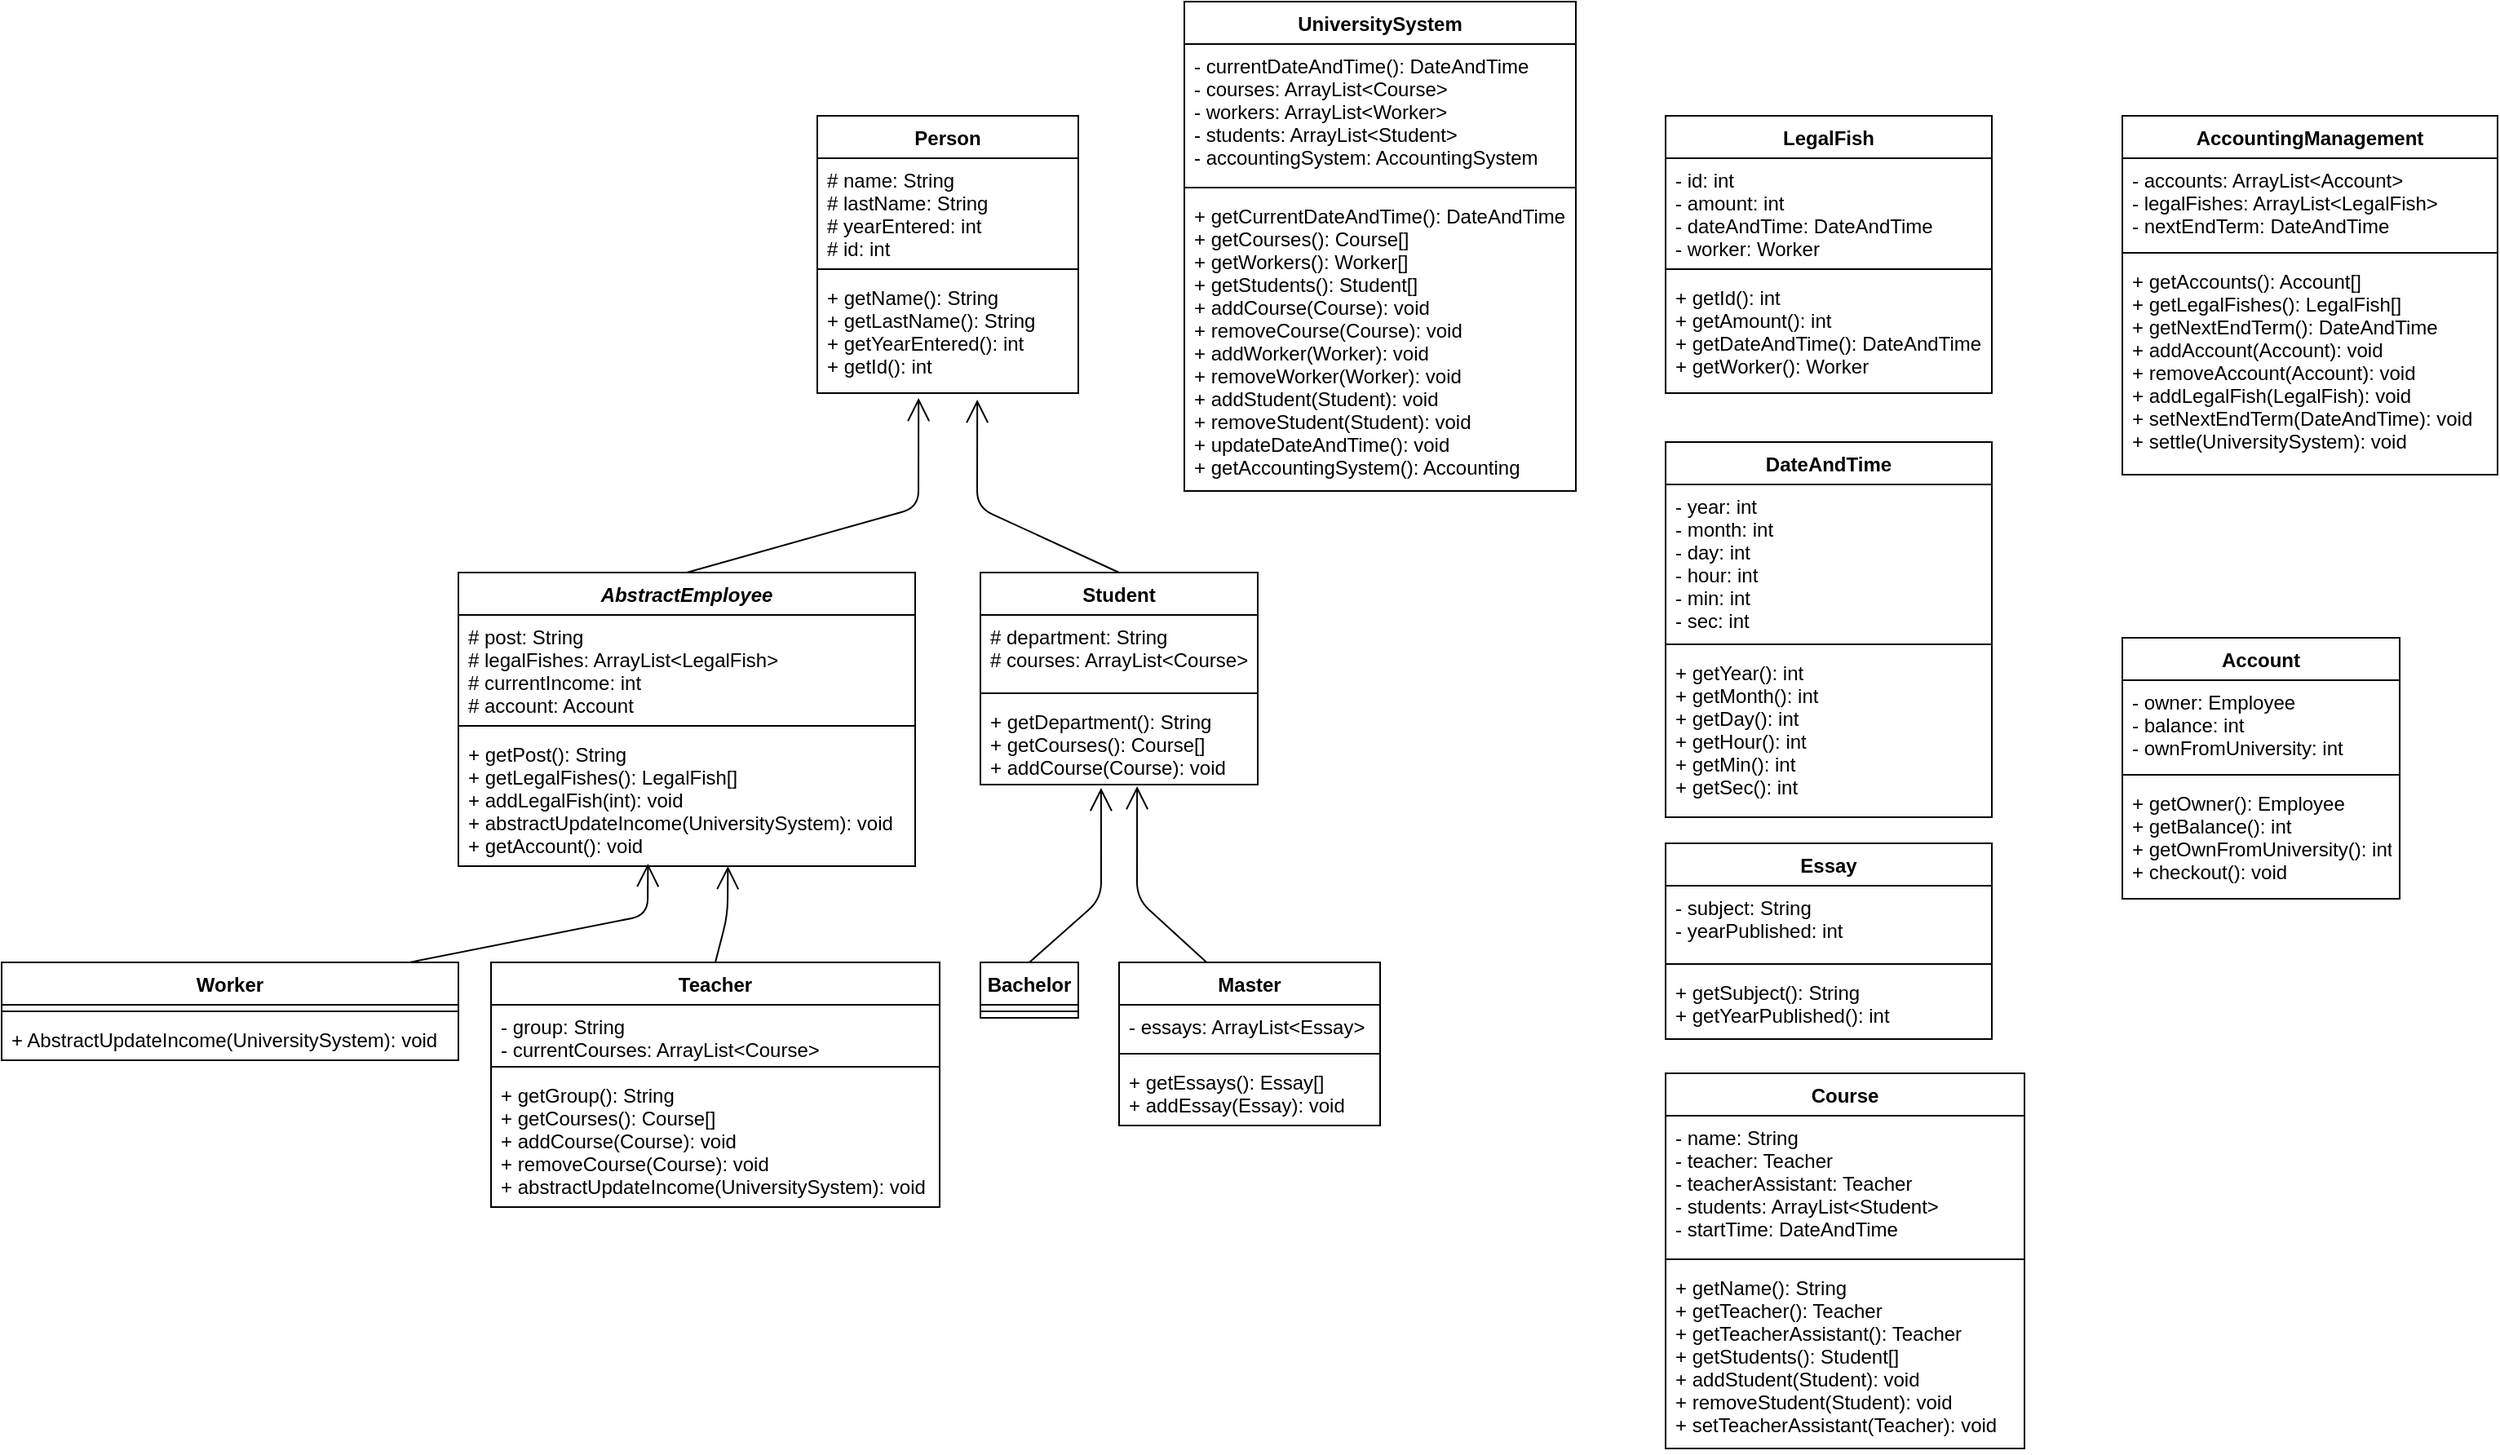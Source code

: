 <mxfile version="10.6.7" type="github"><diagram id="4C10vWa8FUBA7duaqchE" name="Page-1"><mxGraphModel dx="1844" dy="691" grid="1" gridSize="10" guides="1" tooltips="1" connect="1" arrows="1" fold="1" page="1" pageScale="1" pageWidth="850" pageHeight="1100" math="0" shadow="0"><root><mxCell id="0"/><mxCell id="1" parent="0"/><mxCell id="0RVlymjfUfocY0a7N7FE-1" value="Person" style="swimlane;fontStyle=1;align=center;verticalAlign=top;childLayout=stackLayout;horizontal=1;startSize=26;horizontalStack=0;resizeParent=1;resizeParentMax=0;resizeLast=0;collapsible=1;marginBottom=0;" parent="1" vertex="1"><mxGeometry x="240" y="80" width="160" height="170" as="geometry"/></mxCell><mxCell id="0RVlymjfUfocY0a7N7FE-2" value="# name: String&#10;# lastName: String&#10;# yearEntered: int&#10;# id: int&#10;" style="text;strokeColor=none;fillColor=none;align=left;verticalAlign=top;spacingLeft=4;spacingRight=4;overflow=hidden;rotatable=0;points=[[0,0.5],[1,0.5]];portConstraint=eastwest;" parent="0RVlymjfUfocY0a7N7FE-1" vertex="1"><mxGeometry y="26" width="160" height="64" as="geometry"/></mxCell><mxCell id="0RVlymjfUfocY0a7N7FE-3" value="" style="line;strokeWidth=1;fillColor=none;align=left;verticalAlign=middle;spacingTop=-1;spacingLeft=3;spacingRight=3;rotatable=0;labelPosition=right;points=[];portConstraint=eastwest;" parent="0RVlymjfUfocY0a7N7FE-1" vertex="1"><mxGeometry y="90" width="160" height="8" as="geometry"/></mxCell><mxCell id="0RVlymjfUfocY0a7N7FE-4" value="+ getName(): String&#10;+ getLastName(): String&#10;+ getYearEntered(): int&#10;+ getId(): int&#10;" style="text;strokeColor=none;fillColor=none;align=left;verticalAlign=top;spacingLeft=4;spacingRight=4;overflow=hidden;rotatable=0;points=[[0,0.5],[1,0.5]];portConstraint=eastwest;" parent="0RVlymjfUfocY0a7N7FE-1" vertex="1"><mxGeometry y="98" width="160" height="72" as="geometry"/></mxCell><mxCell id="0RVlymjfUfocY0a7N7FE-7" value="AbstractEmployee" style="swimlane;fontStyle=3;align=center;verticalAlign=top;childLayout=stackLayout;horizontal=1;startSize=26;horizontalStack=0;resizeParent=1;resizeParentMax=0;resizeLast=0;collapsible=1;marginBottom=0;" parent="1" vertex="1"><mxGeometry x="20" y="360" width="280" height="180" as="geometry"/></mxCell><mxCell id="0RVlymjfUfocY0a7N7FE-8" value="# post: String&#10;# legalFishes: ArrayList&lt;LegalFish&gt;&#10;# currentIncome: int&#10;# account: Account&#10;" style="text;strokeColor=none;fillColor=none;align=left;verticalAlign=top;spacingLeft=4;spacingRight=4;overflow=hidden;rotatable=0;points=[[0,0.5],[1,0.5]];portConstraint=eastwest;" parent="0RVlymjfUfocY0a7N7FE-7" vertex="1"><mxGeometry y="26" width="280" height="64" as="geometry"/></mxCell><mxCell id="0RVlymjfUfocY0a7N7FE-9" value="" style="line;strokeWidth=1;fillColor=none;align=left;verticalAlign=middle;spacingTop=-1;spacingLeft=3;spacingRight=3;rotatable=0;labelPosition=right;points=[];portConstraint=eastwest;" parent="0RVlymjfUfocY0a7N7FE-7" vertex="1"><mxGeometry y="90" width="280" height="8" as="geometry"/></mxCell><mxCell id="0RVlymjfUfocY0a7N7FE-10" value="+ getPost(): String&#10;+ getLegalFishes(): LegalFish[]&#10;+ addLegalFish(int): void&#10;+ abstractUpdateIncome(UniversitySystem): void&#10;+ getAccount(): void&#10;" style="text;strokeColor=none;fillColor=none;align=left;verticalAlign=top;spacingLeft=4;spacingRight=4;overflow=hidden;rotatable=0;points=[[0,0.5],[1,0.5]];portConstraint=eastwest;fontStyle=0" parent="0RVlymjfUfocY0a7N7FE-7" vertex="1"><mxGeometry y="98" width="280" height="82" as="geometry"/></mxCell><mxCell id="0RVlymjfUfocY0a7N7FE-12" value="Student" style="swimlane;fontStyle=1;align=center;verticalAlign=top;childLayout=stackLayout;horizontal=1;startSize=26;horizontalStack=0;resizeParent=1;resizeParentMax=0;resizeLast=0;collapsible=1;marginBottom=0;" parent="1" vertex="1"><mxGeometry x="340" y="360" width="170" height="130" as="geometry"/></mxCell><mxCell id="0RVlymjfUfocY0a7N7FE-13" value="# department: String&#10;# courses: ArrayList&lt;Course&gt;&#10;" style="text;strokeColor=none;fillColor=none;align=left;verticalAlign=top;spacingLeft=4;spacingRight=4;overflow=hidden;rotatable=0;points=[[0,0.5],[1,0.5]];portConstraint=eastwest;" parent="0RVlymjfUfocY0a7N7FE-12" vertex="1"><mxGeometry y="26" width="170" height="44" as="geometry"/></mxCell><mxCell id="0RVlymjfUfocY0a7N7FE-14" value="" style="line;strokeWidth=1;fillColor=none;align=left;verticalAlign=middle;spacingTop=-1;spacingLeft=3;spacingRight=3;rotatable=0;labelPosition=right;points=[];portConstraint=eastwest;" parent="0RVlymjfUfocY0a7N7FE-12" vertex="1"><mxGeometry y="70" width="170" height="8" as="geometry"/></mxCell><mxCell id="0RVlymjfUfocY0a7N7FE-15" value="+ getDepartment(): String&#10;+ getCourses(): Course[]&#10;+ addCourse(Course): void&#10;" style="text;strokeColor=none;fillColor=none;align=left;verticalAlign=top;spacingLeft=4;spacingRight=4;overflow=hidden;rotatable=0;points=[[0,0.5],[1,0.5]];portConstraint=eastwest;" parent="0RVlymjfUfocY0a7N7FE-12" vertex="1"><mxGeometry y="78" width="170" height="52" as="geometry"/></mxCell><mxCell id="0RVlymjfUfocY0a7N7FE-21" value="" style="endArrow=open;endFill=1;endSize=12;html=1;entryX=0.415;entryY=0.981;entryDx=0;entryDy=0;entryPerimeter=0;exitX=0.5;exitY=0;exitDx=0;exitDy=0;" parent="1" target="0RVlymjfUfocY0a7N7FE-10" edge="1"><mxGeometry width="160" relative="1" as="geometry"><mxPoint x="-10" y="599" as="sourcePoint"/><mxPoint x="240" y="560" as="targetPoint"/><Array as="points"><mxPoint x="136" y="570"/></Array></mxGeometry></mxCell><mxCell id="0RVlymjfUfocY0a7N7FE-23" value="" style="endArrow=open;endFill=1;endSize=12;html=1;entryX=0.388;entryY=1.042;entryDx=0;entryDy=0;entryPerimeter=0;exitX=0.5;exitY=0;exitDx=0;exitDy=0;" parent="1" source="0RVlymjfUfocY0a7N7FE-7" target="0RVlymjfUfocY0a7N7FE-4" edge="1"><mxGeometry width="160" relative="1" as="geometry"><mxPoint x="180" y="310" as="sourcePoint"/><mxPoint x="340" y="310" as="targetPoint"/><Array as="points"><mxPoint x="302" y="320"/></Array></mxGeometry></mxCell><mxCell id="0RVlymjfUfocY0a7N7FE-24" value="" style="endArrow=open;endFill=1;endSize=12;html=1;entryX=0.613;entryY=1.056;entryDx=0;entryDy=0;entryPerimeter=0;exitX=0.5;exitY=0;exitDx=0;exitDy=0;" parent="1" source="0RVlymjfUfocY0a7N7FE-12" target="0RVlymjfUfocY0a7N7FE-4" edge="1"><mxGeometry width="160" relative="1" as="geometry"><mxPoint x="350" y="300" as="sourcePoint"/><mxPoint x="510" y="300" as="targetPoint"/><Array as="points"><mxPoint x="338" y="320"/></Array></mxGeometry></mxCell><mxCell id="0RVlymjfUfocY0a7N7FE-25" value="" style="endArrow=open;endFill=1;endSize=12;html=1;entryX=0.59;entryY=1;entryDx=0;entryDy=0;entryPerimeter=0;exitX=0.5;exitY=0;exitDx=0;exitDy=0;" parent="1" source="0RVlymjfUfocY0a7N7FE-26" target="0RVlymjfUfocY0a7N7FE-10" edge="1"><mxGeometry width="160" relative="1" as="geometry"><mxPoint x="260" y="570" as="sourcePoint"/><mxPoint x="230" y="503" as="targetPoint"/><Array as="points"><mxPoint x="185" y="570"/></Array></mxGeometry></mxCell><mxCell id="0RVlymjfUfocY0a7N7FE-26" value="Teacher" style="swimlane;fontStyle=1;align=center;verticalAlign=top;childLayout=stackLayout;horizontal=1;startSize=26;horizontalStack=0;resizeParent=1;resizeParentMax=0;resizeLast=0;collapsible=1;marginBottom=0;" parent="1" vertex="1"><mxGeometry x="40" y="599" width="275" height="150" as="geometry"/></mxCell><mxCell id="0RVlymjfUfocY0a7N7FE-27" value="- group: String&#10;- currentCourses: ArrayList&lt;Course&gt;&#10;" style="text;strokeColor=none;fillColor=none;align=left;verticalAlign=top;spacingLeft=4;spacingRight=4;overflow=hidden;rotatable=0;points=[[0,0.5],[1,0.5]];portConstraint=eastwest;" parent="0RVlymjfUfocY0a7N7FE-26" vertex="1"><mxGeometry y="26" width="275" height="34" as="geometry"/></mxCell><mxCell id="0RVlymjfUfocY0a7N7FE-28" value="" style="line;strokeWidth=1;fillColor=none;align=left;verticalAlign=middle;spacingTop=-1;spacingLeft=3;spacingRight=3;rotatable=0;labelPosition=right;points=[];portConstraint=eastwest;" parent="0RVlymjfUfocY0a7N7FE-26" vertex="1"><mxGeometry y="60" width="275" height="8" as="geometry"/></mxCell><mxCell id="0RVlymjfUfocY0a7N7FE-29" value="+ getGroup(): String&#10;+ getCourses(): Course[]&#10;+ addCourse(Course): void&#10;+ removeCourse(Course): void&#10;+ abstractUpdateIncome(UniversitySystem): void&#10;&#10;" style="text;strokeColor=none;fillColor=none;align=left;verticalAlign=top;spacingLeft=4;spacingRight=4;overflow=hidden;rotatable=0;points=[[0,0.5],[1,0.5]];portConstraint=eastwest;" parent="0RVlymjfUfocY0a7N7FE-26" vertex="1"><mxGeometry y="68" width="275" height="82" as="geometry"/></mxCell><mxCell id="0RVlymjfUfocY0a7N7FE-35" value="" style="endArrow=open;endFill=1;endSize=12;html=1;entryX=0.435;entryY=1.038;entryDx=0;entryDy=0;entryPerimeter=0;exitX=0.5;exitY=0;exitDx=0;exitDy=0;" parent="1" source="0RVlymjfUfocY0a7N7FE-36" target="0RVlymjfUfocY0a7N7FE-15" edge="1"><mxGeometry width="160" relative="1" as="geometry"><mxPoint x="414" y="599" as="sourcePoint"/><mxPoint x="550" y="560" as="targetPoint"/><Array as="points"><mxPoint x="414" y="560"/></Array></mxGeometry></mxCell><mxCell id="0RVlymjfUfocY0a7N7FE-36" value="Bachelor" style="swimlane;fontStyle=1;align=center;verticalAlign=top;childLayout=stackLayout;horizontal=1;startSize=26;horizontalStack=0;resizeParent=1;resizeParentMax=0;resizeLast=0;collapsible=1;marginBottom=0;" parent="1" vertex="1"><mxGeometry x="340" y="599" width="60" height="34" as="geometry"/></mxCell><mxCell id="0RVlymjfUfocY0a7N7FE-38" value="" style="line;strokeWidth=1;fillColor=none;align=left;verticalAlign=middle;spacingTop=-1;spacingLeft=3;spacingRight=3;rotatable=0;labelPosition=right;points=[];portConstraint=eastwest;" parent="0RVlymjfUfocY0a7N7FE-36" vertex="1"><mxGeometry y="26" width="60" height="8" as="geometry"/></mxCell><mxCell id="0RVlymjfUfocY0a7N7FE-41" value="" style="endArrow=open;endFill=1;endSize=12;html=1;entryX=0.565;entryY=1.019;entryDx=0;entryDy=0;entryPerimeter=0;exitX=0.344;exitY=0.012;exitDx=0;exitDy=0;exitPerimeter=0;" parent="1" source="0RVlymjfUfocY0a7N7FE-42" target="0RVlymjfUfocY0a7N7FE-15" edge="1"><mxGeometry width="160" relative="1" as="geometry"><mxPoint x="480" y="600" as="sourcePoint"/><mxPoint x="440" y="500" as="targetPoint"/><Array as="points"><mxPoint x="436" y="560"/></Array></mxGeometry></mxCell><mxCell id="0RVlymjfUfocY0a7N7FE-42" value="Master" style="swimlane;fontStyle=1;align=center;verticalAlign=top;childLayout=stackLayout;horizontal=1;startSize=26;horizontalStack=0;resizeParent=1;resizeParentMax=0;resizeLast=0;collapsible=1;marginBottom=0;" parent="1" vertex="1"><mxGeometry x="425" y="599" width="160" height="100" as="geometry"/></mxCell><mxCell id="0RVlymjfUfocY0a7N7FE-43" value="- essays: ArrayList&lt;Essay&gt;" style="text;strokeColor=none;fillColor=none;align=left;verticalAlign=top;spacingLeft=4;spacingRight=4;overflow=hidden;rotatable=0;points=[[0,0.5],[1,0.5]];portConstraint=eastwest;" parent="0RVlymjfUfocY0a7N7FE-42" vertex="1"><mxGeometry y="26" width="160" height="26" as="geometry"/></mxCell><mxCell id="0RVlymjfUfocY0a7N7FE-44" value="" style="line;strokeWidth=1;fillColor=none;align=left;verticalAlign=middle;spacingTop=-1;spacingLeft=3;spacingRight=3;rotatable=0;labelPosition=right;points=[];portConstraint=eastwest;" parent="0RVlymjfUfocY0a7N7FE-42" vertex="1"><mxGeometry y="52" width="160" height="8" as="geometry"/></mxCell><mxCell id="0RVlymjfUfocY0a7N7FE-45" value="+ getEssays(): Essay[]&#10;+ addEssay(Essay): void&#10;" style="text;strokeColor=none;fillColor=none;align=left;verticalAlign=top;spacingLeft=4;spacingRight=4;overflow=hidden;rotatable=0;points=[[0,0.5],[1,0.5]];portConstraint=eastwest;" parent="0RVlymjfUfocY0a7N7FE-42" vertex="1"><mxGeometry y="60" width="160" height="40" as="geometry"/></mxCell><mxCell id="0RVlymjfUfocY0a7N7FE-50" value="LegalFish" style="swimlane;fontStyle=1;align=center;verticalAlign=top;childLayout=stackLayout;horizontal=1;startSize=26;horizontalStack=0;resizeParent=1;resizeParentMax=0;resizeLast=0;collapsible=1;marginBottom=0;" parent="1" vertex="1"><mxGeometry x="760" y="80" width="200" height="170" as="geometry"/></mxCell><mxCell id="0RVlymjfUfocY0a7N7FE-51" value="- id: int&#10;- amount: int&#10;- dateAndTime: DateAndTime&#10;- worker: Worker&#10;&#10;" style="text;strokeColor=none;fillColor=none;align=left;verticalAlign=top;spacingLeft=4;spacingRight=4;overflow=hidden;rotatable=0;points=[[0,0.5],[1,0.5]];portConstraint=eastwest;" parent="0RVlymjfUfocY0a7N7FE-50" vertex="1"><mxGeometry y="26" width="200" height="64" as="geometry"/></mxCell><mxCell id="0RVlymjfUfocY0a7N7FE-52" value="" style="line;strokeWidth=1;fillColor=none;align=left;verticalAlign=middle;spacingTop=-1;spacingLeft=3;spacingRight=3;rotatable=0;labelPosition=right;points=[];portConstraint=eastwest;" parent="0RVlymjfUfocY0a7N7FE-50" vertex="1"><mxGeometry y="90" width="200" height="8" as="geometry"/></mxCell><mxCell id="0RVlymjfUfocY0a7N7FE-53" value="+ getId(): int&#10;+ getAmount(): int&#10;+ getDateAndTime(): DateAndTime&#10;+ getWorker(): Worker&#10;" style="text;strokeColor=none;fillColor=none;align=left;verticalAlign=top;spacingLeft=4;spacingRight=4;overflow=hidden;rotatable=0;points=[[0,0.5],[1,0.5]];portConstraint=eastwest;" parent="0RVlymjfUfocY0a7N7FE-50" vertex="1"><mxGeometry y="98" width="200" height="72" as="geometry"/></mxCell><mxCell id="0RVlymjfUfocY0a7N7FE-55" value="DateAndTime" style="swimlane;fontStyle=1;align=center;verticalAlign=top;childLayout=stackLayout;horizontal=1;startSize=26;horizontalStack=0;resizeParent=1;resizeParentMax=0;resizeLast=0;collapsible=1;marginBottom=0;" parent="1" vertex="1"><mxGeometry x="760" y="280" width="200" height="230" as="geometry"/></mxCell><mxCell id="0RVlymjfUfocY0a7N7FE-56" value="- year: int&#10;- month: int&#10;- day: int&#10;- hour: int&#10;- min: int&#10;- sec: int&#10;" style="text;strokeColor=none;fillColor=none;align=left;verticalAlign=top;spacingLeft=4;spacingRight=4;overflow=hidden;rotatable=0;points=[[0,0.5],[1,0.5]];portConstraint=eastwest;" parent="0RVlymjfUfocY0a7N7FE-55" vertex="1"><mxGeometry y="26" width="200" height="94" as="geometry"/></mxCell><mxCell id="0RVlymjfUfocY0a7N7FE-57" value="" style="line;strokeWidth=1;fillColor=none;align=left;verticalAlign=middle;spacingTop=-1;spacingLeft=3;spacingRight=3;rotatable=0;labelPosition=right;points=[];portConstraint=eastwest;" parent="0RVlymjfUfocY0a7N7FE-55" vertex="1"><mxGeometry y="120" width="200" height="8" as="geometry"/></mxCell><mxCell id="0RVlymjfUfocY0a7N7FE-58" value="+ getYear(): int&#10;+ getMonth(): int&#10;+ getDay(): int&#10;+ getHour(): int&#10;+ getMin(): int&#10;+ getSec(): int&#10;" style="text;strokeColor=none;fillColor=none;align=left;verticalAlign=top;spacingLeft=4;spacingRight=4;overflow=hidden;rotatable=0;points=[[0,0.5],[1,0.5]];portConstraint=eastwest;" parent="0RVlymjfUfocY0a7N7FE-55" vertex="1"><mxGeometry y="128" width="200" height="102" as="geometry"/></mxCell><mxCell id="0RVlymjfUfocY0a7N7FE-59" value="Essay" style="swimlane;fontStyle=1;align=center;verticalAlign=top;childLayout=stackLayout;horizontal=1;startSize=26;horizontalStack=0;resizeParent=1;resizeParentMax=0;resizeLast=0;collapsible=1;marginBottom=0;" parent="1" vertex="1"><mxGeometry x="760" y="526" width="200" height="120" as="geometry"/></mxCell><mxCell id="0RVlymjfUfocY0a7N7FE-60" value="- subject: String&#10;- yearPublished: int&#10;" style="text;strokeColor=none;fillColor=none;align=left;verticalAlign=top;spacingLeft=4;spacingRight=4;overflow=hidden;rotatable=0;points=[[0,0.5],[1,0.5]];portConstraint=eastwest;" parent="0RVlymjfUfocY0a7N7FE-59" vertex="1"><mxGeometry y="26" width="200" height="44" as="geometry"/></mxCell><mxCell id="0RVlymjfUfocY0a7N7FE-61" value="" style="line;strokeWidth=1;fillColor=none;align=left;verticalAlign=middle;spacingTop=-1;spacingLeft=3;spacingRight=3;rotatable=0;labelPosition=right;points=[];portConstraint=eastwest;" parent="0RVlymjfUfocY0a7N7FE-59" vertex="1"><mxGeometry y="70" width="200" height="8" as="geometry"/></mxCell><mxCell id="0RVlymjfUfocY0a7N7FE-62" value="+ getSubject(): String&#10;+ getYearPublished(): int&#10;" style="text;strokeColor=none;fillColor=none;align=left;verticalAlign=top;spacingLeft=4;spacingRight=4;overflow=hidden;rotatable=0;points=[[0,0.5],[1,0.5]];portConstraint=eastwest;" parent="0RVlymjfUfocY0a7N7FE-59" vertex="1"><mxGeometry y="78" width="200" height="42" as="geometry"/></mxCell><mxCell id="0RVlymjfUfocY0a7N7FE-63" value="Course" style="swimlane;fontStyle=1;align=center;verticalAlign=top;childLayout=stackLayout;horizontal=1;startSize=26;horizontalStack=0;resizeParent=1;resizeParentMax=0;resizeLast=0;collapsible=1;marginBottom=0;" parent="1" vertex="1"><mxGeometry x="760" y="667" width="220" height="230" as="geometry"/></mxCell><mxCell id="0RVlymjfUfocY0a7N7FE-64" value="- name: String&#10;- teacher: Teacher&#10;- teacherAssistant: Teacher&#10;- students: ArrayList&lt;Student&gt;&#10;- startTime: DateAndTime&#10;" style="text;strokeColor=none;fillColor=none;align=left;verticalAlign=top;spacingLeft=4;spacingRight=4;overflow=hidden;rotatable=0;points=[[0,0.5],[1,0.5]];portConstraint=eastwest;" parent="0RVlymjfUfocY0a7N7FE-63" vertex="1"><mxGeometry y="26" width="220" height="84" as="geometry"/></mxCell><mxCell id="0RVlymjfUfocY0a7N7FE-65" value="" style="line;strokeWidth=1;fillColor=none;align=left;verticalAlign=middle;spacingTop=-1;spacingLeft=3;spacingRight=3;rotatable=0;labelPosition=right;points=[];portConstraint=eastwest;" parent="0RVlymjfUfocY0a7N7FE-63" vertex="1"><mxGeometry y="110" width="220" height="8" as="geometry"/></mxCell><mxCell id="0RVlymjfUfocY0a7N7FE-66" value="+ getName(): String&#10;+ getTeacher(): Teacher&#10;+ getTeacherAssistant(): Teacher&#10;+ getStudents(): Student[]&#10;+ addStudent(Student): void&#10;+ removeStudent(Student): void&#10;+ setTeacherAssistant(Teacher): void&#10;" style="text;strokeColor=none;fillColor=none;align=left;verticalAlign=top;spacingLeft=4;spacingRight=4;overflow=hidden;rotatable=0;points=[[0,0.5],[1,0.5]];portConstraint=eastwest;" parent="0RVlymjfUfocY0a7N7FE-63" vertex="1"><mxGeometry y="118" width="220" height="112" as="geometry"/></mxCell><mxCell id="0RVlymjfUfocY0a7N7FE-67" value="UniversitySystem" style="swimlane;fontStyle=1;align=center;verticalAlign=top;childLayout=stackLayout;horizontal=1;startSize=26;horizontalStack=0;resizeParent=1;resizeParentMax=0;resizeLast=0;collapsible=1;marginBottom=0;" parent="1" vertex="1"><mxGeometry x="465" y="10" width="240" height="300" as="geometry"/></mxCell><mxCell id="0RVlymjfUfocY0a7N7FE-68" value="- currentDateAndTime(): DateAndTime&#10;- courses: ArrayList&lt;Course&gt;&#10;- workers: ArrayList&lt;Worker&gt;&#10;- students: ArrayList&lt;Student&gt;&#10;- accountingSystem: AccountingSystem&#10;" style="text;strokeColor=none;fillColor=none;align=left;verticalAlign=top;spacingLeft=4;spacingRight=4;overflow=hidden;rotatable=0;points=[[0,0.5],[1,0.5]];portConstraint=eastwest;" parent="0RVlymjfUfocY0a7N7FE-67" vertex="1"><mxGeometry y="26" width="240" height="84" as="geometry"/></mxCell><mxCell id="0RVlymjfUfocY0a7N7FE-69" value="" style="line;strokeWidth=1;fillColor=none;align=left;verticalAlign=middle;spacingTop=-1;spacingLeft=3;spacingRight=3;rotatable=0;labelPosition=right;points=[];portConstraint=eastwest;" parent="0RVlymjfUfocY0a7N7FE-67" vertex="1"><mxGeometry y="110" width="240" height="8" as="geometry"/></mxCell><mxCell id="0RVlymjfUfocY0a7N7FE-70" value="+ getCurrentDateAndTime(): DateAndTime&#10;+ getCourses(): Course[]&#10;+ getWorkers(): Worker[]&#10;+ getStudents(): Student[]&#10;+ addCourse(Course): void&#10;+ removeCourse(Course): void&#10;+ addWorker(Worker): void&#10;+ removeWorker(Worker): void&#10;+ addStudent(Student): void&#10;+ removeStudent(Student): void&#10;+ updateDateAndTime(): void&#10;+ getAccountingSystem(): Accounting&#10;" style="text;strokeColor=none;fillColor=none;align=left;verticalAlign=top;spacingLeft=4;spacingRight=4;overflow=hidden;rotatable=0;points=[[0,0.5],[1,0.5]];portConstraint=eastwest;" parent="0RVlymjfUfocY0a7N7FE-67" vertex="1"><mxGeometry y="118" width="240" height="182" as="geometry"/></mxCell><mxCell id="XGUSInUn1SjpLDoeZmk--7" value="Worker" style="swimlane;fontStyle=1;align=center;verticalAlign=top;childLayout=stackLayout;horizontal=1;startSize=26;horizontalStack=0;resizeParent=1;resizeParentMax=0;resizeLast=0;collapsible=1;marginBottom=0;" parent="1" vertex="1"><mxGeometry x="-260" y="599" width="280" height="60" as="geometry"/></mxCell><mxCell id="XGUSInUn1SjpLDoeZmk--9" value="" style="line;strokeWidth=1;fillColor=none;align=left;verticalAlign=middle;spacingTop=-1;spacingLeft=3;spacingRight=3;rotatable=0;labelPosition=right;points=[];portConstraint=eastwest;" parent="XGUSInUn1SjpLDoeZmk--7" vertex="1"><mxGeometry y="26" width="280" height="8" as="geometry"/></mxCell><mxCell id="XGUSInUn1SjpLDoeZmk--10" value="+ AbstractUpdateIncome(UniversitySystem): void" style="text;strokeColor=none;fillColor=none;align=left;verticalAlign=top;spacingLeft=4;spacingRight=4;overflow=hidden;rotatable=0;points=[[0,0.5],[1,0.5]];portConstraint=eastwest;" parent="XGUSInUn1SjpLDoeZmk--7" vertex="1"><mxGeometry y="34" width="280" height="26" as="geometry"/></mxCell><mxCell id="XGUSInUn1SjpLDoeZmk--12" value="AccountingManagement" style="swimlane;fontStyle=1;align=center;verticalAlign=top;childLayout=stackLayout;horizontal=1;startSize=26;horizontalStack=0;resizeParent=1;resizeParentMax=0;resizeLast=0;collapsible=1;marginBottom=0;" parent="1" vertex="1"><mxGeometry x="1040" y="80" width="230" height="220" as="geometry"/></mxCell><mxCell id="XGUSInUn1SjpLDoeZmk--13" value="- accounts: ArrayList&lt;Account&gt;&#10;- legalFishes: ArrayList&lt;LegalFish&gt;&#10;- nextEndTerm: DateAndTime&#10;" style="text;strokeColor=none;fillColor=none;align=left;verticalAlign=top;spacingLeft=4;spacingRight=4;overflow=hidden;rotatable=0;points=[[0,0.5],[1,0.5]];portConstraint=eastwest;" parent="XGUSInUn1SjpLDoeZmk--12" vertex="1"><mxGeometry y="26" width="230" height="54" as="geometry"/></mxCell><mxCell id="XGUSInUn1SjpLDoeZmk--14" value="" style="line;strokeWidth=1;fillColor=none;align=left;verticalAlign=middle;spacingTop=-1;spacingLeft=3;spacingRight=3;rotatable=0;labelPosition=right;points=[];portConstraint=eastwest;" parent="XGUSInUn1SjpLDoeZmk--12" vertex="1"><mxGeometry y="80" width="230" height="8" as="geometry"/></mxCell><mxCell id="XGUSInUn1SjpLDoeZmk--15" value="+ getAccounts(): Account[]&#10;+ getLegalFishes(): LegalFish[]&#10;+ getNextEndTerm(): DateAndTime&#10;+ addAccount(Account): void&#10;+ removeAccount(Account): void&#10;+ addLegalFish(LegalFish): void&#10;+ setNextEndTerm(DateAndTime): void&#10;+ settle(UniversitySystem): void" style="text;strokeColor=none;fillColor=none;align=left;verticalAlign=top;spacingLeft=4;spacingRight=4;overflow=hidden;rotatable=0;points=[[0,0.5],[1,0.5]];portConstraint=eastwest;" parent="XGUSInUn1SjpLDoeZmk--12" vertex="1"><mxGeometry y="88" width="230" height="132" as="geometry"/></mxCell><mxCell id="XGUSInUn1SjpLDoeZmk--16" value="Account" style="swimlane;fontStyle=1;align=center;verticalAlign=top;childLayout=stackLayout;horizontal=1;startSize=26;horizontalStack=0;resizeParent=1;resizeParentMax=0;resizeLast=0;collapsible=1;marginBottom=0;" parent="1" vertex="1"><mxGeometry x="1040" y="400" width="170" height="160" as="geometry"/></mxCell><mxCell id="XGUSInUn1SjpLDoeZmk--17" value="- owner: Employee&#10;- balance: int&#10;- ownFromUniversity: int&#10;" style="text;strokeColor=none;fillColor=none;align=left;verticalAlign=top;spacingLeft=4;spacingRight=4;overflow=hidden;rotatable=0;points=[[0,0.5],[1,0.5]];portConstraint=eastwest;" parent="XGUSInUn1SjpLDoeZmk--16" vertex="1"><mxGeometry y="26" width="170" height="54" as="geometry"/></mxCell><mxCell id="XGUSInUn1SjpLDoeZmk--18" value="" style="line;strokeWidth=1;fillColor=none;align=left;verticalAlign=middle;spacingTop=-1;spacingLeft=3;spacingRight=3;rotatable=0;labelPosition=right;points=[];portConstraint=eastwest;" parent="XGUSInUn1SjpLDoeZmk--16" vertex="1"><mxGeometry y="80" width="170" height="8" as="geometry"/></mxCell><mxCell id="XGUSInUn1SjpLDoeZmk--19" value="+ getOwner(): Employee&#10;+ getBalance(): int&#10;+ getOwnFromUniversity(): int&#10;+ checkout(): void" style="text;strokeColor=none;fillColor=none;align=left;verticalAlign=top;spacingLeft=4;spacingRight=4;overflow=hidden;rotatable=0;points=[[0,0.5],[1,0.5]];portConstraint=eastwest;" parent="XGUSInUn1SjpLDoeZmk--16" vertex="1"><mxGeometry y="88" width="170" height="72" as="geometry"/></mxCell></root></mxGraphModel></diagram></mxfile>